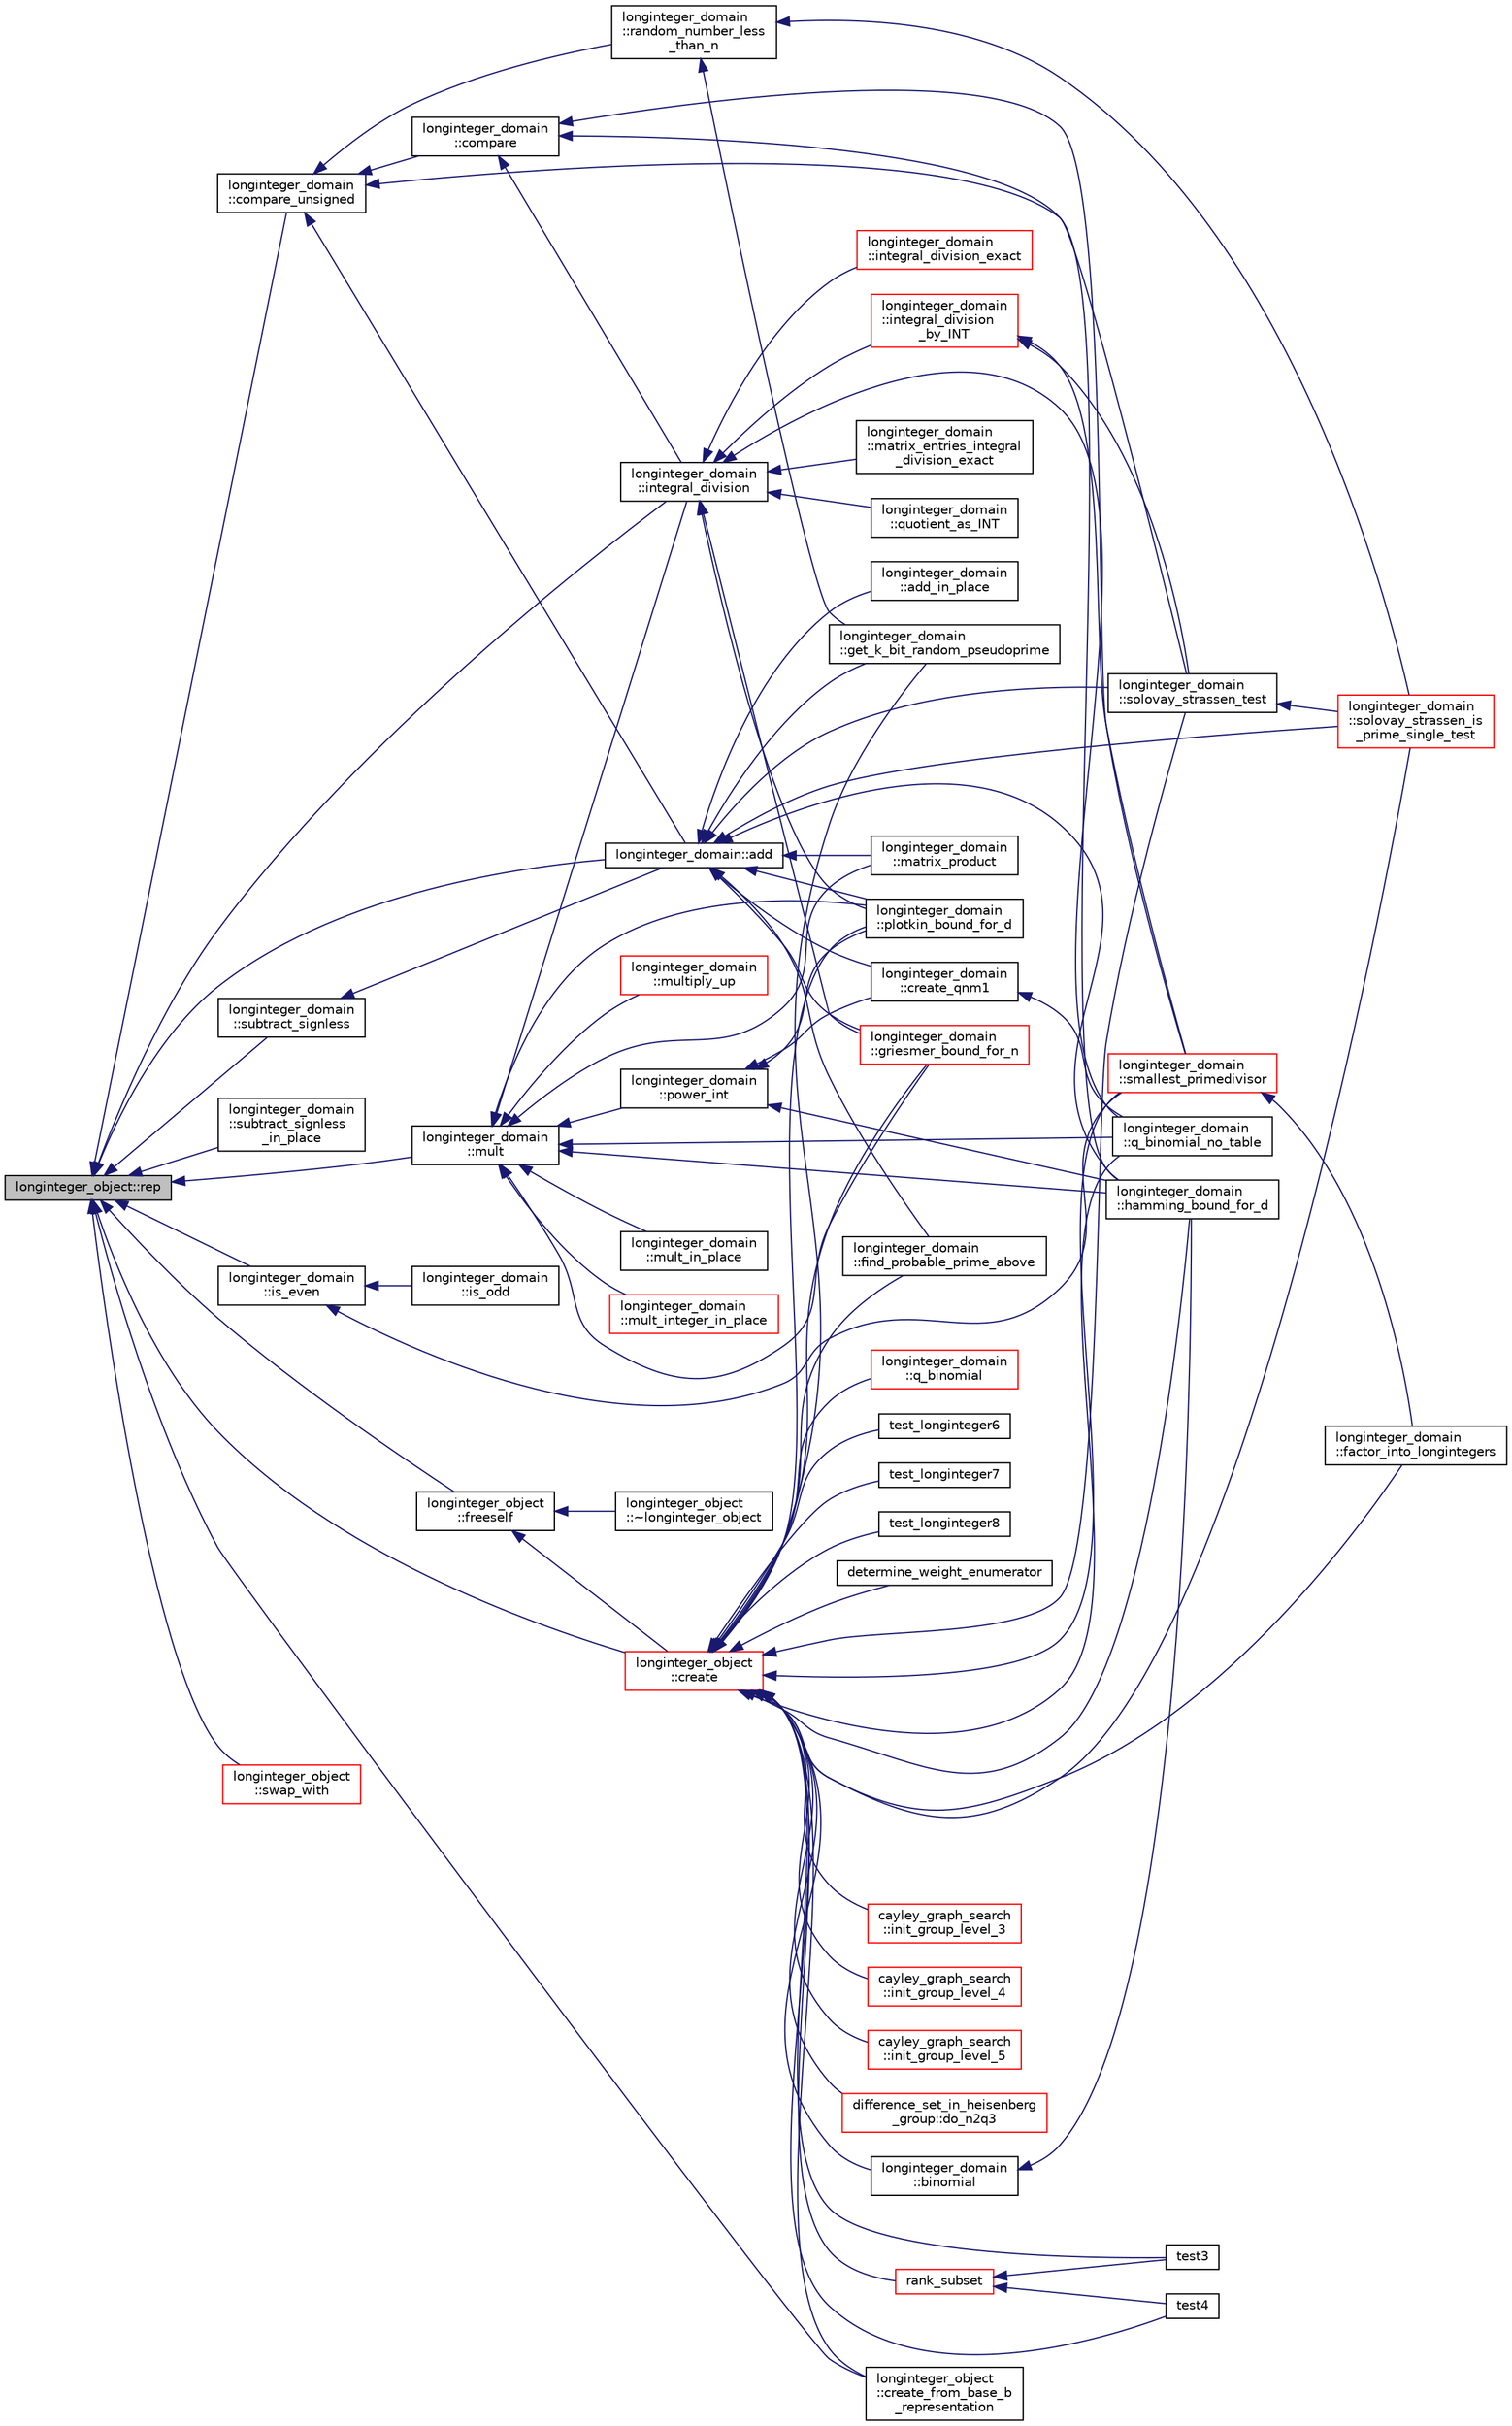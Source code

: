 digraph "longinteger_object::rep"
{
  edge [fontname="Helvetica",fontsize="10",labelfontname="Helvetica",labelfontsize="10"];
  node [fontname="Helvetica",fontsize="10",shape=record];
  rankdir="LR";
  Node3199 [label="longinteger_object::rep",height=0.2,width=0.4,color="black", fillcolor="grey75", style="filled", fontcolor="black"];
  Node3199 -> Node3200 [dir="back",color="midnightblue",fontsize="10",style="solid",fontname="Helvetica"];
  Node3200 [label="longinteger_domain\l::compare_unsigned",height=0.2,width=0.4,color="black", fillcolor="white", style="filled",URL="$d2/d7a/classlonginteger__domain.html#ad4328779ebda00cbf85f5bddcc1a125f"];
  Node3200 -> Node3201 [dir="back",color="midnightblue",fontsize="10",style="solid",fontname="Helvetica"];
  Node3201 [label="longinteger_domain\l::compare",height=0.2,width=0.4,color="black", fillcolor="white", style="filled",URL="$d2/d7a/classlonginteger__domain.html#a6780a80b91bf044dde737578b2e19a02"];
  Node3201 -> Node3202 [dir="back",color="midnightblue",fontsize="10",style="solid",fontname="Helvetica"];
  Node3202 [label="longinteger_domain\l::integral_division",height=0.2,width=0.4,color="black", fillcolor="white", style="filled",URL="$d2/d7a/classlonginteger__domain.html#a1ecbac0518646945d9633a86844846aa"];
  Node3202 -> Node3203 [dir="back",color="midnightblue",fontsize="10",style="solid",fontname="Helvetica"];
  Node3203 [label="longinteger_domain\l::quotient_as_INT",height=0.2,width=0.4,color="black", fillcolor="white", style="filled",URL="$d2/d7a/classlonginteger__domain.html#ab619f70e755ae7b191a9ea46f73baa5e"];
  Node3202 -> Node3204 [dir="back",color="midnightblue",fontsize="10",style="solid",fontname="Helvetica"];
  Node3204 [label="longinteger_domain\l::integral_division_exact",height=0.2,width=0.4,color="red", fillcolor="white", style="filled",URL="$d2/d7a/classlonginteger__domain.html#a76549e2ed11fd120ccb7d928b31d0ac7"];
  Node3202 -> Node3206 [dir="back",color="midnightblue",fontsize="10",style="solid",fontname="Helvetica"];
  Node3206 [label="longinteger_domain\l::integral_division\l_by_INT",height=0.2,width=0.4,color="red", fillcolor="white", style="filled",URL="$d2/d7a/classlonginteger__domain.html#a5184e0be0edaa5f5de9f332b033d66d1"];
  Node3206 -> Node3210 [dir="back",color="midnightblue",fontsize="10",style="solid",fontname="Helvetica"];
  Node3210 [label="longinteger_domain\l::smallest_primedivisor",height=0.2,width=0.4,color="red", fillcolor="white", style="filled",URL="$d2/d7a/classlonginteger__domain.html#a70d8dddc346b041c751a135e793a2689"];
  Node3210 -> Node3211 [dir="back",color="midnightblue",fontsize="10",style="solid",fontname="Helvetica"];
  Node3211 [label="longinteger_domain\l::factor_into_longintegers",height=0.2,width=0.4,color="black", fillcolor="white", style="filled",URL="$d2/d7a/classlonginteger__domain.html#aba5c9b9b4a3286551fb3bc5e102e2b63"];
  Node3206 -> Node3214 [dir="back",color="midnightblue",fontsize="10",style="solid",fontname="Helvetica"];
  Node3214 [label="longinteger_domain\l::solovay_strassen_test",height=0.2,width=0.4,color="black", fillcolor="white", style="filled",URL="$d2/d7a/classlonginteger__domain.html#a91e8824ed631a5b32239e3d9027d6578"];
  Node3214 -> Node3215 [dir="back",color="midnightblue",fontsize="10",style="solid",fontname="Helvetica"];
  Node3215 [label="longinteger_domain\l::solovay_strassen_is\l_prime_single_test",height=0.2,width=0.4,color="red", fillcolor="white", style="filled",URL="$d2/d7a/classlonginteger__domain.html#a818b8c30812875d45041a6aaaa335589"];
  Node3202 -> Node3220 [dir="back",color="midnightblue",fontsize="10",style="solid",fontname="Helvetica"];
  Node3220 [label="longinteger_domain\l::q_binomial_no_table",height=0.2,width=0.4,color="black", fillcolor="white", style="filled",URL="$d2/d7a/classlonginteger__domain.html#a2e84c4789cedf65f616992c323a7f610"];
  Node3202 -> Node3221 [dir="back",color="midnightblue",fontsize="10",style="solid",fontname="Helvetica"];
  Node3221 [label="longinteger_domain\l::matrix_entries_integral\l_division_exact",height=0.2,width=0.4,color="black", fillcolor="white", style="filled",URL="$d2/d7a/classlonginteger__domain.html#afe1bea3b6cf40deb75db9fc54d4f4676"];
  Node3202 -> Node3222 [dir="back",color="midnightblue",fontsize="10",style="solid",fontname="Helvetica"];
  Node3222 [label="longinteger_domain\l::plotkin_bound_for_d",height=0.2,width=0.4,color="black", fillcolor="white", style="filled",URL="$d2/d7a/classlonginteger__domain.html#ad8c2e4994b290f8ddf97e431f613e9da"];
  Node3202 -> Node3223 [dir="back",color="midnightblue",fontsize="10",style="solid",fontname="Helvetica"];
  Node3223 [label="longinteger_domain\l::griesmer_bound_for_n",height=0.2,width=0.4,color="red", fillcolor="white", style="filled",URL="$d2/d7a/classlonginteger__domain.html#af4d670e98c803dbce5433484af0e7b7d"];
  Node3201 -> Node3210 [dir="back",color="midnightblue",fontsize="10",style="solid",fontname="Helvetica"];
  Node3201 -> Node3225 [dir="back",color="midnightblue",fontsize="10",style="solid",fontname="Helvetica"];
  Node3225 [label="longinteger_domain\l::hamming_bound_for_d",height=0.2,width=0.4,color="black", fillcolor="white", style="filled",URL="$d2/d7a/classlonginteger__domain.html#a8286a3807d17fc93efa298fe34b5428b"];
  Node3200 -> Node3226 [dir="back",color="midnightblue",fontsize="10",style="solid",fontname="Helvetica"];
  Node3226 [label="longinteger_domain::add",height=0.2,width=0.4,color="black", fillcolor="white", style="filled",URL="$d2/d7a/classlonginteger__domain.html#a2b9c10fbac79f7bbbbd65c7265cdc533"];
  Node3226 -> Node3227 [dir="back",color="midnightblue",fontsize="10",style="solid",fontname="Helvetica"];
  Node3227 [label="longinteger_domain\l::add_in_place",height=0.2,width=0.4,color="black", fillcolor="white", style="filled",URL="$d2/d7a/classlonginteger__domain.html#af988798167147a39b87584b622442eef"];
  Node3226 -> Node3228 [dir="back",color="midnightblue",fontsize="10",style="solid",fontname="Helvetica"];
  Node3228 [label="longinteger_domain\l::create_qnm1",height=0.2,width=0.4,color="black", fillcolor="white", style="filled",URL="$d2/d7a/classlonginteger__domain.html#a8d4b3ebcbc9af0e6516be0bd2743f61d"];
  Node3228 -> Node3220 [dir="back",color="midnightblue",fontsize="10",style="solid",fontname="Helvetica"];
  Node3226 -> Node3217 [dir="back",color="midnightblue",fontsize="10",style="solid",fontname="Helvetica"];
  Node3217 [label="longinteger_domain\l::find_probable_prime_above",height=0.2,width=0.4,color="black", fillcolor="white", style="filled",URL="$d2/d7a/classlonginteger__domain.html#a46944b99c740242bfe23a86b50d6a60d"];
  Node3226 -> Node3215 [dir="back",color="midnightblue",fontsize="10",style="solid",fontname="Helvetica"];
  Node3226 -> Node3214 [dir="back",color="midnightblue",fontsize="10",style="solid",fontname="Helvetica"];
  Node3226 -> Node3229 [dir="back",color="midnightblue",fontsize="10",style="solid",fontname="Helvetica"];
  Node3229 [label="longinteger_domain\l::get_k_bit_random_pseudoprime",height=0.2,width=0.4,color="black", fillcolor="white", style="filled",URL="$d2/d7a/classlonginteger__domain.html#a6366e067c17ed40c7168961cf10b2e9d"];
  Node3226 -> Node3230 [dir="back",color="midnightblue",fontsize="10",style="solid",fontname="Helvetica"];
  Node3230 [label="longinteger_domain\l::matrix_product",height=0.2,width=0.4,color="black", fillcolor="white", style="filled",URL="$d2/d7a/classlonginteger__domain.html#acf1267141342f981b53103794d1ee3d0"];
  Node3226 -> Node3225 [dir="back",color="midnightblue",fontsize="10",style="solid",fontname="Helvetica"];
  Node3226 -> Node3222 [dir="back",color="midnightblue",fontsize="10",style="solid",fontname="Helvetica"];
  Node3226 -> Node3223 [dir="back",color="midnightblue",fontsize="10",style="solid",fontname="Helvetica"];
  Node3200 -> Node3231 [dir="back",color="midnightblue",fontsize="10",style="solid",fontname="Helvetica"];
  Node3231 [label="longinteger_domain\l::random_number_less\l_than_n",height=0.2,width=0.4,color="black", fillcolor="white", style="filled",URL="$d2/d7a/classlonginteger__domain.html#a1b04f1721c5b5d8df684344e0d94cb2b"];
  Node3231 -> Node3215 [dir="back",color="midnightblue",fontsize="10",style="solid",fontname="Helvetica"];
  Node3231 -> Node3229 [dir="back",color="midnightblue",fontsize="10",style="solid",fontname="Helvetica"];
  Node3200 -> Node3214 [dir="back",color="midnightblue",fontsize="10",style="solid",fontname="Helvetica"];
  Node3199 -> Node3232 [dir="back",color="midnightblue",fontsize="10",style="solid",fontname="Helvetica"];
  Node3232 [label="longinteger_domain\l::subtract_signless",height=0.2,width=0.4,color="black", fillcolor="white", style="filled",URL="$d2/d7a/classlonginteger__domain.html#ae3c122c0ba79ac3bf90bf8dbdd245826"];
  Node3232 -> Node3226 [dir="back",color="midnightblue",fontsize="10",style="solid",fontname="Helvetica"];
  Node3199 -> Node3233 [dir="back",color="midnightblue",fontsize="10",style="solid",fontname="Helvetica"];
  Node3233 [label="longinteger_domain\l::subtract_signless\l_in_place",height=0.2,width=0.4,color="black", fillcolor="white", style="filled",URL="$d2/d7a/classlonginteger__domain.html#ac3a5c472a3dfa53ce08843fbbf7150c2"];
  Node3199 -> Node3226 [dir="back",color="midnightblue",fontsize="10",style="solid",fontname="Helvetica"];
  Node3199 -> Node3234 [dir="back",color="midnightblue",fontsize="10",style="solid",fontname="Helvetica"];
  Node3234 [label="longinteger_domain\l::mult",height=0.2,width=0.4,color="black", fillcolor="white", style="filled",URL="$d2/d7a/classlonginteger__domain.html#add02b012364cf88ba81d81930b284c35"];
  Node3234 -> Node3235 [dir="back",color="midnightblue",fontsize="10",style="solid",fontname="Helvetica"];
  Node3235 [label="longinteger_domain\l::mult_in_place",height=0.2,width=0.4,color="black", fillcolor="white", style="filled",URL="$d2/d7a/classlonginteger__domain.html#a999f4469b82a86e12b45a39fe7c0074d"];
  Node3234 -> Node3236 [dir="back",color="midnightblue",fontsize="10",style="solid",fontname="Helvetica"];
  Node3236 [label="longinteger_domain\l::mult_integer_in_place",height=0.2,width=0.4,color="red", fillcolor="white", style="filled",URL="$d2/d7a/classlonginteger__domain.html#a02a15ae41f4c5a6144267a1bbdafe038"];
  Node3234 -> Node3237 [dir="back",color="midnightblue",fontsize="10",style="solid",fontname="Helvetica"];
  Node3237 [label="longinteger_domain\l::multiply_up",height=0.2,width=0.4,color="red", fillcolor="white", style="filled",URL="$d2/d7a/classlonginteger__domain.html#a65d533a72b585214a10374b4a18eb713"];
  Node3234 -> Node3202 [dir="back",color="midnightblue",fontsize="10",style="solid",fontname="Helvetica"];
  Node3234 -> Node3240 [dir="back",color="midnightblue",fontsize="10",style="solid",fontname="Helvetica"];
  Node3240 [label="longinteger_domain\l::power_int",height=0.2,width=0.4,color="black", fillcolor="white", style="filled",URL="$d2/d7a/classlonginteger__domain.html#adcc45b3b48746fa78c20881cd2553ab6"];
  Node3240 -> Node3228 [dir="back",color="midnightblue",fontsize="10",style="solid",fontname="Helvetica"];
  Node3240 -> Node3225 [dir="back",color="midnightblue",fontsize="10",style="solid",fontname="Helvetica"];
  Node3240 -> Node3222 [dir="back",color="midnightblue",fontsize="10",style="solid",fontname="Helvetica"];
  Node3234 -> Node3220 [dir="back",color="midnightblue",fontsize="10",style="solid",fontname="Helvetica"];
  Node3234 -> Node3230 [dir="back",color="midnightblue",fontsize="10",style="solid",fontname="Helvetica"];
  Node3234 -> Node3225 [dir="back",color="midnightblue",fontsize="10",style="solid",fontname="Helvetica"];
  Node3234 -> Node3222 [dir="back",color="midnightblue",fontsize="10",style="solid",fontname="Helvetica"];
  Node3234 -> Node3223 [dir="back",color="midnightblue",fontsize="10",style="solid",fontname="Helvetica"];
  Node3199 -> Node3202 [dir="back",color="midnightblue",fontsize="10",style="solid",fontname="Helvetica"];
  Node3199 -> Node3241 [dir="back",color="midnightblue",fontsize="10",style="solid",fontname="Helvetica"];
  Node3241 [label="longinteger_domain\l::is_even",height=0.2,width=0.4,color="black", fillcolor="white", style="filled",URL="$d2/d7a/classlonginteger__domain.html#aea0d6d8108b4856bb183ef1a547a3ac5"];
  Node3241 -> Node3242 [dir="back",color="midnightblue",fontsize="10",style="solid",fontname="Helvetica"];
  Node3242 [label="longinteger_domain\l::is_odd",height=0.2,width=0.4,color="black", fillcolor="white", style="filled",URL="$d2/d7a/classlonginteger__domain.html#abd590f5ed3717eb81b5a8d9194f9edba"];
  Node3241 -> Node3210 [dir="back",color="midnightblue",fontsize="10",style="solid",fontname="Helvetica"];
  Node3199 -> Node3243 [dir="back",color="midnightblue",fontsize="10",style="solid",fontname="Helvetica"];
  Node3243 [label="longinteger_object\l::freeself",height=0.2,width=0.4,color="black", fillcolor="white", style="filled",URL="$dd/d7e/classlonginteger__object.html#a06450f8c4795d81da6d680830ef958a1"];
  Node3243 -> Node3244 [dir="back",color="midnightblue",fontsize="10",style="solid",fontname="Helvetica"];
  Node3244 [label="longinteger_object\l::~longinteger_object",height=0.2,width=0.4,color="black", fillcolor="white", style="filled",URL="$dd/d7e/classlonginteger__object.html#a5ff2f8430abfa5e8728d204379577d53"];
  Node3243 -> Node3245 [dir="back",color="midnightblue",fontsize="10",style="solid",fontname="Helvetica"];
  Node3245 [label="longinteger_object\l::create",height=0.2,width=0.4,color="red", fillcolor="white", style="filled",URL="$dd/d7e/classlonginteger__object.html#a95d2eebc60849c3963a49298b1f498c2"];
  Node3245 -> Node3246 [dir="back",color="midnightblue",fontsize="10",style="solid",fontname="Helvetica"];
  Node3246 [label="cayley_graph_search\l::init_group_level_3",height=0.2,width=0.4,color="red", fillcolor="white", style="filled",URL="$de/dae/classcayley__graph__search.html#a7c936e674e8ea64597fa37ae5aa71c71"];
  Node3245 -> Node3251 [dir="back",color="midnightblue",fontsize="10",style="solid",fontname="Helvetica"];
  Node3251 [label="cayley_graph_search\l::init_group_level_4",height=0.2,width=0.4,color="red", fillcolor="white", style="filled",URL="$de/dae/classcayley__graph__search.html#a6593f90cd91bea8c23fe71acca05655e"];
  Node3245 -> Node3252 [dir="back",color="midnightblue",fontsize="10",style="solid",fontname="Helvetica"];
  Node3252 [label="cayley_graph_search\l::init_group_level_5",height=0.2,width=0.4,color="red", fillcolor="white", style="filled",URL="$de/dae/classcayley__graph__search.html#ab4427f6ab65833dae31a18f44a5d6d7a"];
  Node3245 -> Node3253 [dir="back",color="midnightblue",fontsize="10",style="solid",fontname="Helvetica"];
  Node3253 [label="difference_set_in_heisenberg\l_group::do_n2q3",height=0.2,width=0.4,color="red", fillcolor="white", style="filled",URL="$de/d8a/classdifference__set__in__heisenberg__group.html#aca82ff116dd5d17cfbb311e809b6d023"];
  Node3245 -> Node3256 [dir="back",color="midnightblue",fontsize="10",style="solid",fontname="Helvetica"];
  Node3256 [label="test3",height=0.2,width=0.4,color="black", fillcolor="white", style="filled",URL="$de/ded/test2_8_c.html#a6d0455dd5c30adda100e95f0423c786e"];
  Node3245 -> Node3257 [dir="back",color="midnightblue",fontsize="10",style="solid",fontname="Helvetica"];
  Node3257 [label="test4",height=0.2,width=0.4,color="black", fillcolor="white", style="filled",URL="$de/ded/test2_8_c.html#a327d8cef466a7560ead5eb3995c0cbae"];
  Node3245 -> Node3258 [dir="back",color="midnightblue",fontsize="10",style="solid",fontname="Helvetica"];
  Node3258 [label="rank_subset",height=0.2,width=0.4,color="red", fillcolor="white", style="filled",URL="$de/ded/test2_8_c.html#abf5de6698fa2a247092d09eb65dbec60"];
  Node3258 -> Node3256 [dir="back",color="midnightblue",fontsize="10",style="solid",fontname="Helvetica"];
  Node3258 -> Node3257 [dir="back",color="midnightblue",fontsize="10",style="solid",fontname="Helvetica"];
  Node3245 -> Node3370 [dir="back",color="midnightblue",fontsize="10",style="solid",fontname="Helvetica"];
  Node3370 [label="longinteger_domain\l::binomial",height=0.2,width=0.4,color="black", fillcolor="white", style="filled",URL="$d2/d7a/classlonginteger__domain.html#a7033ded284ed653b596f84028ffeda83"];
  Node3370 -> Node3225 [dir="back",color="midnightblue",fontsize="10",style="solid",fontname="Helvetica"];
  Node3245 -> Node3371 [dir="back",color="midnightblue",fontsize="10",style="solid",fontname="Helvetica"];
  Node3371 [label="longinteger_domain\l::q_binomial",height=0.2,width=0.4,color="red", fillcolor="white", style="filled",URL="$d2/d7a/classlonginteger__domain.html#af61533e040d0f62d3537c5f96370c37c"];
  Node3245 -> Node3220 [dir="back",color="midnightblue",fontsize="10",style="solid",fontname="Helvetica"];
  Node3245 -> Node3210 [dir="back",color="midnightblue",fontsize="10",style="solid",fontname="Helvetica"];
  Node3245 -> Node3211 [dir="back",color="midnightblue",fontsize="10",style="solid",fontname="Helvetica"];
  Node3245 -> Node3217 [dir="back",color="midnightblue",fontsize="10",style="solid",fontname="Helvetica"];
  Node3245 -> Node3215 [dir="back",color="midnightblue",fontsize="10",style="solid",fontname="Helvetica"];
  Node3245 -> Node3214 [dir="back",color="midnightblue",fontsize="10",style="solid",fontname="Helvetica"];
  Node3245 -> Node3229 [dir="back",color="midnightblue",fontsize="10",style="solid",fontname="Helvetica"];
  Node3245 -> Node3225 [dir="back",color="midnightblue",fontsize="10",style="solid",fontname="Helvetica"];
  Node3245 -> Node3222 [dir="back",color="midnightblue",fontsize="10",style="solid",fontname="Helvetica"];
  Node3245 -> Node3223 [dir="back",color="midnightblue",fontsize="10",style="solid",fontname="Helvetica"];
  Node3245 -> Node3373 [dir="back",color="midnightblue",fontsize="10",style="solid",fontname="Helvetica"];
  Node3373 [label="test_longinteger6",height=0.2,width=0.4,color="black", fillcolor="white", style="filled",URL="$d6/d94/longinteger__domain_8_c.html#ad78d3cbf43d68a8e869de5c4b9ec7270"];
  Node3245 -> Node3374 [dir="back",color="midnightblue",fontsize="10",style="solid",fontname="Helvetica"];
  Node3374 [label="test_longinteger7",height=0.2,width=0.4,color="black", fillcolor="white", style="filled",URL="$d6/d94/longinteger__domain_8_c.html#a7c9b08fdee098a02619ee54854b37402"];
  Node3245 -> Node3375 [dir="back",color="midnightblue",fontsize="10",style="solid",fontname="Helvetica"];
  Node3375 [label="test_longinteger8",height=0.2,width=0.4,color="black", fillcolor="white", style="filled",URL="$d6/d94/longinteger__domain_8_c.html#a326c3423e5bf4e9eb64017044b3b9c31"];
  Node3245 -> Node3376 [dir="back",color="midnightblue",fontsize="10",style="solid",fontname="Helvetica"];
  Node3376 [label="determine_weight_enumerator",height=0.2,width=0.4,color="black", fillcolor="white", style="filled",URL="$d6/d94/longinteger__domain_8_c.html#abb1c062e06118b77cea684f245ebaf0a"];
  Node3245 -> Node3377 [dir="back",color="midnightblue",fontsize="10",style="solid",fontname="Helvetica"];
  Node3377 [label="longinteger_object\l::create_from_base_b\l_representation",height=0.2,width=0.4,color="black", fillcolor="white", style="filled",URL="$dd/d7e/classlonginteger__object.html#a06bc0298bac1ff9dbe29fb037948d8f2"];
  Node3199 -> Node3245 [dir="back",color="midnightblue",fontsize="10",style="solid",fontname="Helvetica"];
  Node3199 -> Node3377 [dir="back",color="midnightblue",fontsize="10",style="solid",fontname="Helvetica"];
  Node3199 -> Node3664 [dir="back",color="midnightblue",fontsize="10",style="solid",fontname="Helvetica"];
  Node3664 [label="longinteger_object\l::swap_with",height=0.2,width=0.4,color="red", fillcolor="white", style="filled",URL="$dd/d7e/classlonginteger__object.html#ad5b3a13ab9dd9194219627600890aed5"];
}

